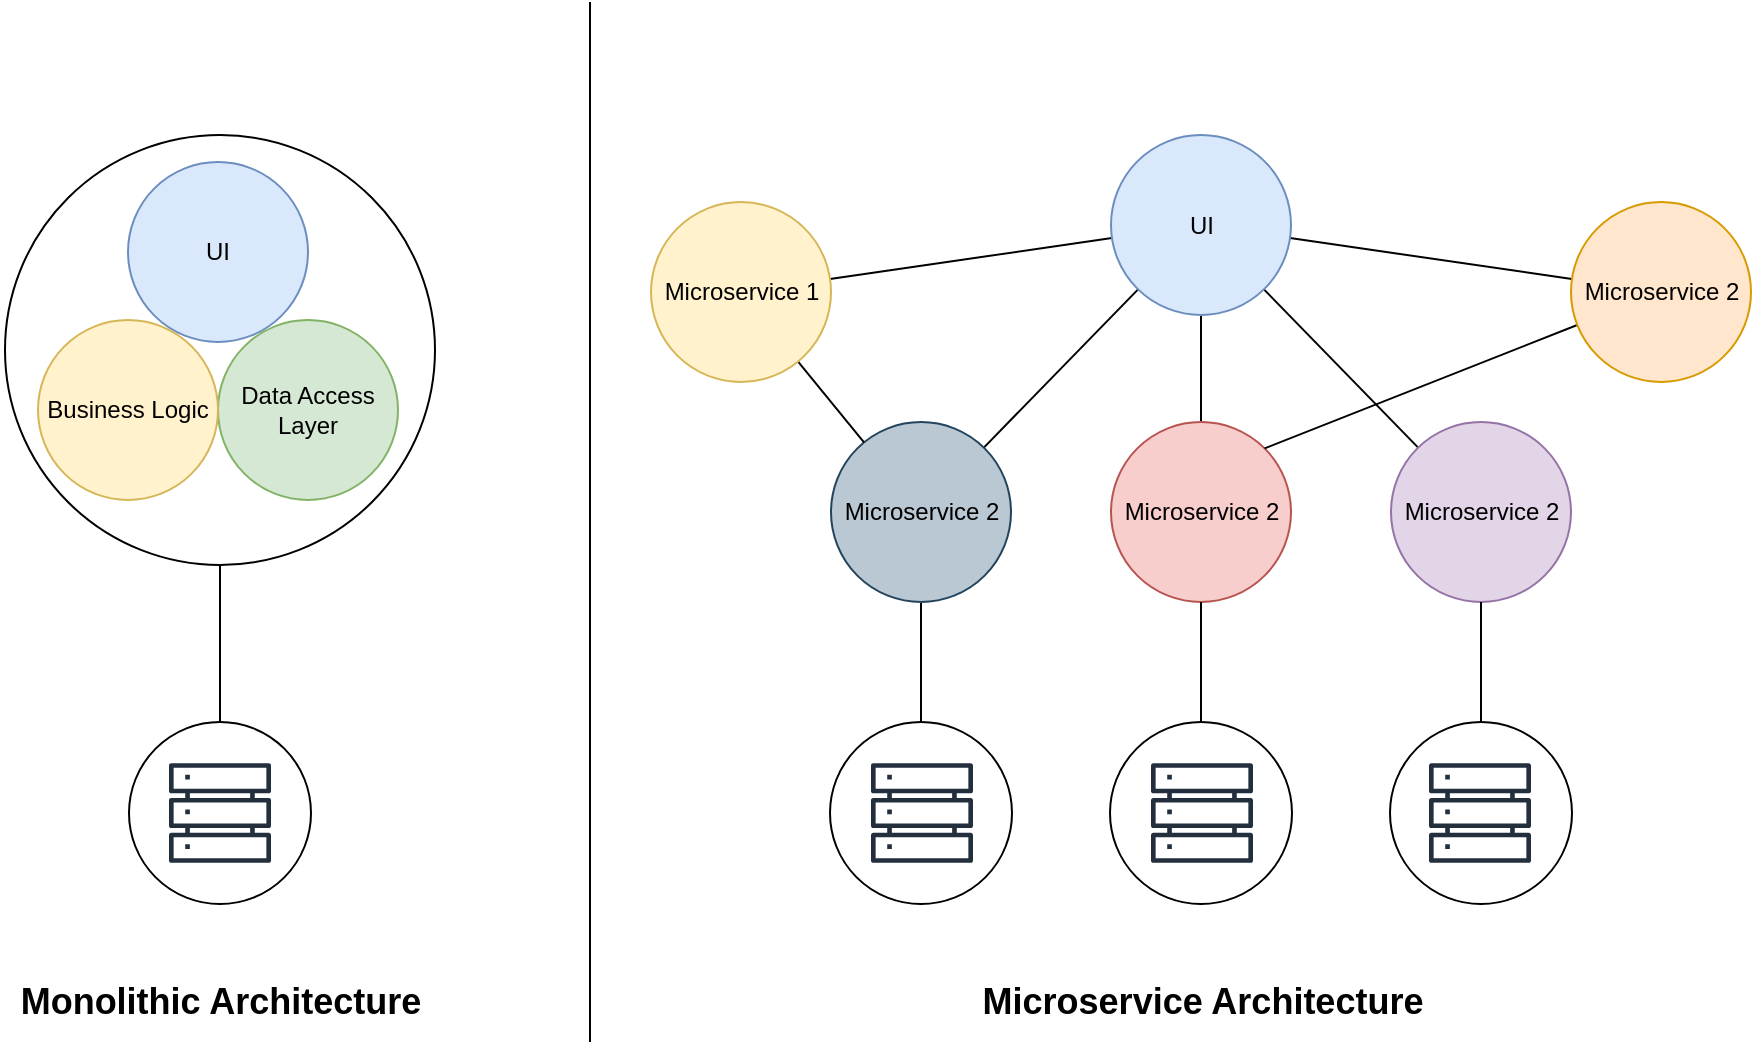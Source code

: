 <mxfile version="21.5.1" type="device">
  <diagram name="Page-1" id="LFvdZQ2ht71AN2lxMNn8">
    <mxGraphModel dx="990" dy="1056" grid="1" gridSize="10" guides="1" tooltips="1" connect="1" arrows="1" fold="1" page="1" pageScale="1" pageWidth="827" pageHeight="1169" math="0" shadow="0">
      <root>
        <mxCell id="0" />
        <mxCell id="1" parent="0" />
        <mxCell id="8kKvMiI7hiI49bQdAj8j-8" value="" style="ellipse;whiteSpace=wrap;html=1;aspect=fixed;" vertex="1" parent="1">
          <mxGeometry x="307.5" y="166.5" width="215" height="215" as="geometry" />
        </mxCell>
        <mxCell id="8kKvMiI7hiI49bQdAj8j-9" style="edgeStyle=orthogonalEdgeStyle;rounded=0;orthogonalLoop=1;jettySize=auto;html=1;entryX=0.5;entryY=1;entryDx=0;entryDy=0;endArrow=none;endFill=0;" edge="1" parent="1" source="8kKvMiI7hiI49bQdAj8j-6" target="8kKvMiI7hiI49bQdAj8j-8">
          <mxGeometry relative="1" as="geometry" />
        </mxCell>
        <mxCell id="8kKvMiI7hiI49bQdAj8j-6" value="" style="ellipse;whiteSpace=wrap;html=1;aspect=fixed;" vertex="1" parent="1">
          <mxGeometry x="369.5" y="460" width="91" height="91" as="geometry" />
        </mxCell>
        <mxCell id="8kKvMiI7hiI49bQdAj8j-1" value="UI" style="ellipse;whiteSpace=wrap;html=1;aspect=fixed;fillColor=#dae8fc;strokeColor=#6c8ebf;" vertex="1" parent="1">
          <mxGeometry x="369" y="180" width="90" height="90" as="geometry" />
        </mxCell>
        <mxCell id="8kKvMiI7hiI49bQdAj8j-3" value="Data Access Layer" style="ellipse;whiteSpace=wrap;html=1;aspect=fixed;fillColor=#d5e8d4;strokeColor=#82b366;" vertex="1" parent="1">
          <mxGeometry x="414" y="259" width="90" height="90" as="geometry" />
        </mxCell>
        <mxCell id="8kKvMiI7hiI49bQdAj8j-4" value="Business Logic" style="ellipse;whiteSpace=wrap;html=1;aspect=fixed;fillColor=#fff2cc;strokeColor=#d6b656;" vertex="1" parent="1">
          <mxGeometry x="324" y="259" width="90" height="90" as="geometry" />
        </mxCell>
        <mxCell id="8kKvMiI7hiI49bQdAj8j-5" value="" style="sketch=0;outlineConnect=0;fontColor=#232F3E;gradientColor=none;fillColor=#232F3D;strokeColor=none;dashed=0;verticalLabelPosition=bottom;verticalAlign=top;align=center;html=1;fontSize=12;fontStyle=0;aspect=fixed;pointerEvents=1;shape=mxgraph.aws4.servers;" vertex="1" parent="1">
          <mxGeometry x="389.5" y="480" width="51" height="51" as="geometry" />
        </mxCell>
        <mxCell id="8kKvMiI7hiI49bQdAj8j-7" value="Monolithic Architecture" style="text;html=1;align=center;verticalAlign=middle;resizable=0;points=[];autosize=1;strokeColor=none;fillColor=none;fontStyle=1;fontSize=18;" vertex="1" parent="1">
          <mxGeometry x="305" y="580" width="220" height="40" as="geometry" />
        </mxCell>
        <mxCell id="8kKvMiI7hiI49bQdAj8j-11" style="edgeStyle=orthogonalEdgeStyle;rounded=0;orthogonalLoop=1;jettySize=auto;html=1;entryX=0.5;entryY=1;entryDx=0;entryDy=0;endArrow=none;endFill=0;" edge="1" parent="1" source="8kKvMiI7hiI49bQdAj8j-12" target="8kKvMiI7hiI49bQdAj8j-14">
          <mxGeometry relative="1" as="geometry">
            <mxPoint x="765.5" y="426.5" as="targetPoint" />
          </mxGeometry>
        </mxCell>
        <mxCell id="8kKvMiI7hiI49bQdAj8j-12" value="" style="ellipse;whiteSpace=wrap;html=1;aspect=fixed;" vertex="1" parent="1">
          <mxGeometry x="720" y="460" width="91" height="91" as="geometry" />
        </mxCell>
        <mxCell id="8kKvMiI7hiI49bQdAj8j-21" style="rounded=0;orthogonalLoop=1;jettySize=auto;html=1;endArrow=none;endFill=0;" edge="1" parent="1" source="8kKvMiI7hiI49bQdAj8j-13" target="8kKvMiI7hiI49bQdAj8j-15">
          <mxGeometry relative="1" as="geometry" />
        </mxCell>
        <mxCell id="8kKvMiI7hiI49bQdAj8j-24" style="rounded=0;orthogonalLoop=1;jettySize=auto;html=1;endArrow=none;endFill=0;" edge="1" parent="1" source="8kKvMiI7hiI49bQdAj8j-13" target="8kKvMiI7hiI49bQdAj8j-14">
          <mxGeometry relative="1" as="geometry" />
        </mxCell>
        <mxCell id="8kKvMiI7hiI49bQdAj8j-25" style="rounded=0;orthogonalLoop=1;jettySize=auto;html=1;endArrow=none;endFill=0;" edge="1" parent="1" source="8kKvMiI7hiI49bQdAj8j-13" target="8kKvMiI7hiI49bQdAj8j-18">
          <mxGeometry relative="1" as="geometry" />
        </mxCell>
        <mxCell id="8kKvMiI7hiI49bQdAj8j-26" style="rounded=0;orthogonalLoop=1;jettySize=auto;html=1;endArrow=none;endFill=0;" edge="1" parent="1" source="8kKvMiI7hiI49bQdAj8j-13" target="8kKvMiI7hiI49bQdAj8j-19">
          <mxGeometry relative="1" as="geometry" />
        </mxCell>
        <mxCell id="8kKvMiI7hiI49bQdAj8j-35" style="rounded=0;orthogonalLoop=1;jettySize=auto;html=1;endArrow=none;endFill=0;" edge="1" parent="1" source="8kKvMiI7hiI49bQdAj8j-13" target="8kKvMiI7hiI49bQdAj8j-20">
          <mxGeometry relative="1" as="geometry" />
        </mxCell>
        <mxCell id="8kKvMiI7hiI49bQdAj8j-13" value="UI" style="ellipse;whiteSpace=wrap;html=1;aspect=fixed;fillColor=#dae8fc;strokeColor=#6c8ebf;" vertex="1" parent="1">
          <mxGeometry x="860.5" y="166.5" width="90" height="90" as="geometry" />
        </mxCell>
        <mxCell id="8kKvMiI7hiI49bQdAj8j-14" value="Microservice 2" style="ellipse;whiteSpace=wrap;html=1;aspect=fixed;fillColor=#bac8d3;strokeColor=#23445d;" vertex="1" parent="1">
          <mxGeometry x="720.5" y="310" width="90" height="90" as="geometry" />
        </mxCell>
        <mxCell id="8kKvMiI7hiI49bQdAj8j-22" style="rounded=0;orthogonalLoop=1;jettySize=auto;html=1;endArrow=none;endFill=0;" edge="1" parent="1" source="8kKvMiI7hiI49bQdAj8j-15" target="8kKvMiI7hiI49bQdAj8j-14">
          <mxGeometry relative="1" as="geometry" />
        </mxCell>
        <mxCell id="8kKvMiI7hiI49bQdAj8j-15" value="Microservice 1" style="ellipse;whiteSpace=wrap;html=1;aspect=fixed;fillColor=#fff2cc;strokeColor=#d6b656;" vertex="1" parent="1">
          <mxGeometry x="630.5" y="200" width="90" height="90" as="geometry" />
        </mxCell>
        <mxCell id="8kKvMiI7hiI49bQdAj8j-16" value="" style="sketch=0;outlineConnect=0;fontColor=#232F3E;gradientColor=none;fillColor=#232F3D;strokeColor=none;dashed=0;verticalLabelPosition=bottom;verticalAlign=top;align=center;html=1;fontSize=12;fontStyle=0;aspect=fixed;pointerEvents=1;shape=mxgraph.aws4.servers;" vertex="1" parent="1">
          <mxGeometry x="740.5" y="480" width="51" height="51" as="geometry" />
        </mxCell>
        <mxCell id="8kKvMiI7hiI49bQdAj8j-17" value="Microservice Architecture" style="text;html=1;align=center;verticalAlign=middle;resizable=0;points=[];autosize=1;strokeColor=none;fillColor=none;fontStyle=1;fontSize=18;" vertex="1" parent="1">
          <mxGeometry x="785.5" y="580" width="240" height="40" as="geometry" />
        </mxCell>
        <mxCell id="8kKvMiI7hiI49bQdAj8j-18" value="Microservice 2" style="ellipse;whiteSpace=wrap;html=1;aspect=fixed;fillColor=#f8cecc;strokeColor=#b85450;" vertex="1" parent="1">
          <mxGeometry x="860.5" y="310" width="90" height="90" as="geometry" />
        </mxCell>
        <mxCell id="8kKvMiI7hiI49bQdAj8j-19" value="Microservice 2" style="ellipse;whiteSpace=wrap;html=1;aspect=fixed;fillColor=#e1d5e7;strokeColor=#9673a6;" vertex="1" parent="1">
          <mxGeometry x="1000.5" y="310" width="90" height="90" as="geometry" />
        </mxCell>
        <mxCell id="8kKvMiI7hiI49bQdAj8j-28" style="rounded=0;orthogonalLoop=1;jettySize=auto;html=1;entryX=1;entryY=0;entryDx=0;entryDy=0;endArrow=none;endFill=0;" edge="1" parent="1" source="8kKvMiI7hiI49bQdAj8j-20" target="8kKvMiI7hiI49bQdAj8j-18">
          <mxGeometry relative="1" as="geometry" />
        </mxCell>
        <mxCell id="8kKvMiI7hiI49bQdAj8j-20" value="Microservice 2" style="ellipse;whiteSpace=wrap;html=1;aspect=fixed;fillColor=#ffe6cc;strokeColor=#d79b00;" vertex="1" parent="1">
          <mxGeometry x="1090.5" y="200" width="90" height="90" as="geometry" />
        </mxCell>
        <mxCell id="8kKvMiI7hiI49bQdAj8j-33" style="edgeStyle=orthogonalEdgeStyle;rounded=0;orthogonalLoop=1;jettySize=auto;html=1;entryX=0.5;entryY=1;entryDx=0;entryDy=0;endArrow=none;endFill=0;" edge="1" parent="1" source="8kKvMiI7hiI49bQdAj8j-29" target="8kKvMiI7hiI49bQdAj8j-18">
          <mxGeometry relative="1" as="geometry" />
        </mxCell>
        <mxCell id="8kKvMiI7hiI49bQdAj8j-29" value="" style="ellipse;whiteSpace=wrap;html=1;aspect=fixed;" vertex="1" parent="1">
          <mxGeometry x="860" y="460" width="91" height="91" as="geometry" />
        </mxCell>
        <mxCell id="8kKvMiI7hiI49bQdAj8j-30" value="" style="sketch=0;outlineConnect=0;fontColor=#232F3E;gradientColor=none;fillColor=#232F3D;strokeColor=none;dashed=0;verticalLabelPosition=bottom;verticalAlign=top;align=center;html=1;fontSize=12;fontStyle=0;aspect=fixed;pointerEvents=1;shape=mxgraph.aws4.servers;" vertex="1" parent="1">
          <mxGeometry x="880.5" y="480" width="51" height="51" as="geometry" />
        </mxCell>
        <mxCell id="8kKvMiI7hiI49bQdAj8j-34" style="edgeStyle=orthogonalEdgeStyle;rounded=0;orthogonalLoop=1;jettySize=auto;html=1;entryX=0.5;entryY=1;entryDx=0;entryDy=0;endArrow=none;endFill=0;" edge="1" parent="1" source="8kKvMiI7hiI49bQdAj8j-31" target="8kKvMiI7hiI49bQdAj8j-19">
          <mxGeometry relative="1" as="geometry" />
        </mxCell>
        <mxCell id="8kKvMiI7hiI49bQdAj8j-31" value="" style="ellipse;whiteSpace=wrap;html=1;aspect=fixed;" vertex="1" parent="1">
          <mxGeometry x="1000" y="460" width="91" height="91" as="geometry" />
        </mxCell>
        <mxCell id="8kKvMiI7hiI49bQdAj8j-32" value="" style="sketch=0;outlineConnect=0;fontColor=#232F3E;gradientColor=none;fillColor=#232F3D;strokeColor=none;dashed=0;verticalLabelPosition=bottom;verticalAlign=top;align=center;html=1;fontSize=12;fontStyle=0;aspect=fixed;pointerEvents=1;shape=mxgraph.aws4.servers;" vertex="1" parent="1">
          <mxGeometry x="1019.5" y="480" width="51" height="51" as="geometry" />
        </mxCell>
        <mxCell id="8kKvMiI7hiI49bQdAj8j-36" value="" style="endArrow=none;html=1;rounded=0;" edge="1" parent="1">
          <mxGeometry width="50" height="50" relative="1" as="geometry">
            <mxPoint x="600" y="620" as="sourcePoint" />
            <mxPoint x="600" y="100" as="targetPoint" />
          </mxGeometry>
        </mxCell>
      </root>
    </mxGraphModel>
  </diagram>
</mxfile>
